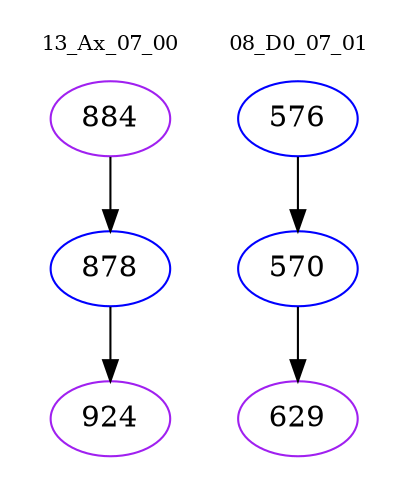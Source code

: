 digraph{
subgraph cluster_0 {
color = white
label = "13_Ax_07_00";
fontsize=10;
T0_884 [label="884", color="purple"]
T0_884 -> T0_878 [color="black"]
T0_878 [label="878", color="blue"]
T0_878 -> T0_924 [color="black"]
T0_924 [label="924", color="purple"]
}
subgraph cluster_1 {
color = white
label = "08_D0_07_01";
fontsize=10;
T1_576 [label="576", color="blue"]
T1_576 -> T1_570 [color="black"]
T1_570 [label="570", color="blue"]
T1_570 -> T1_629 [color="black"]
T1_629 [label="629", color="purple"]
}
}
